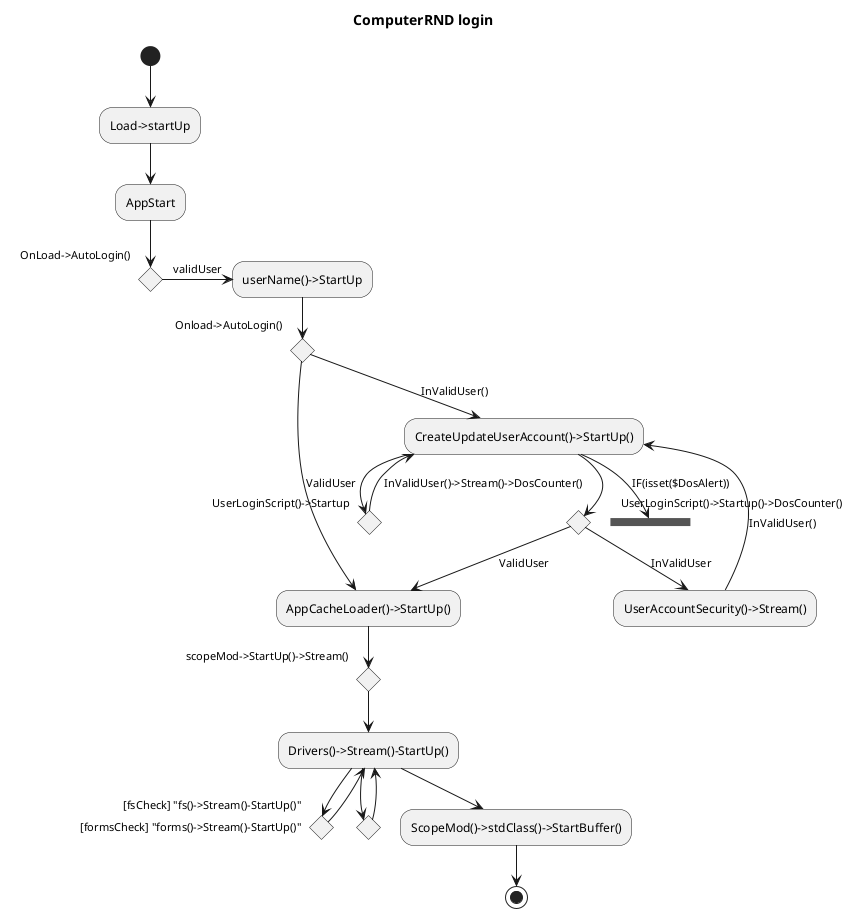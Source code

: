 @startuml
title ComputerRND login

(*) --> "Load->startUp"
--> "AppStart"

if "     OnLoad->AutoLogin()" then 
->[validUser] "userName()->StartUp"

    if "Onload->AutoLogin()" then
    -->[ValidUser] "AppCacheLoader()->StartUp()"

else
    -->[InValidUser()] "CreateUpdateUserAccount()->StartUp()"
        if "UserLoginScript()->Startup"
        -->[InValidUser()->Stream()->DosCounter()    ] "CreateUpdateUserAccount()->StartUp()"
        if "UserLoginScript()->Startup()->DosCounter()    "
 
        -->[InValidUser] "UserAccountSecurity()->Stream()"
       -->[InValidUser()] "CreateUpdateUserAccount()->StartUp()"
        -->[IF(isset($DosAlert))] ===REDIRECT_CHECK===
        else
        -->[ValidUser] "AppCacheLoader()->StartUp()"
        if "scopeMod->StartUp()->Stream()" then
--> "Drivers()->Stream()-StartUp()"
    
        if [fsCheck] "fs()->Stream()-StartUp()"
--> "Drivers()->Stream()-StartUp()"

        if [formsCheck] "forms()->Stream()-StartUp()"
--> "Drivers()->Stream()-StartUp()"
    --> "ScopeMod()->stdClass()->StartBuffer()"
    
-->(*)
endif


@enduml
